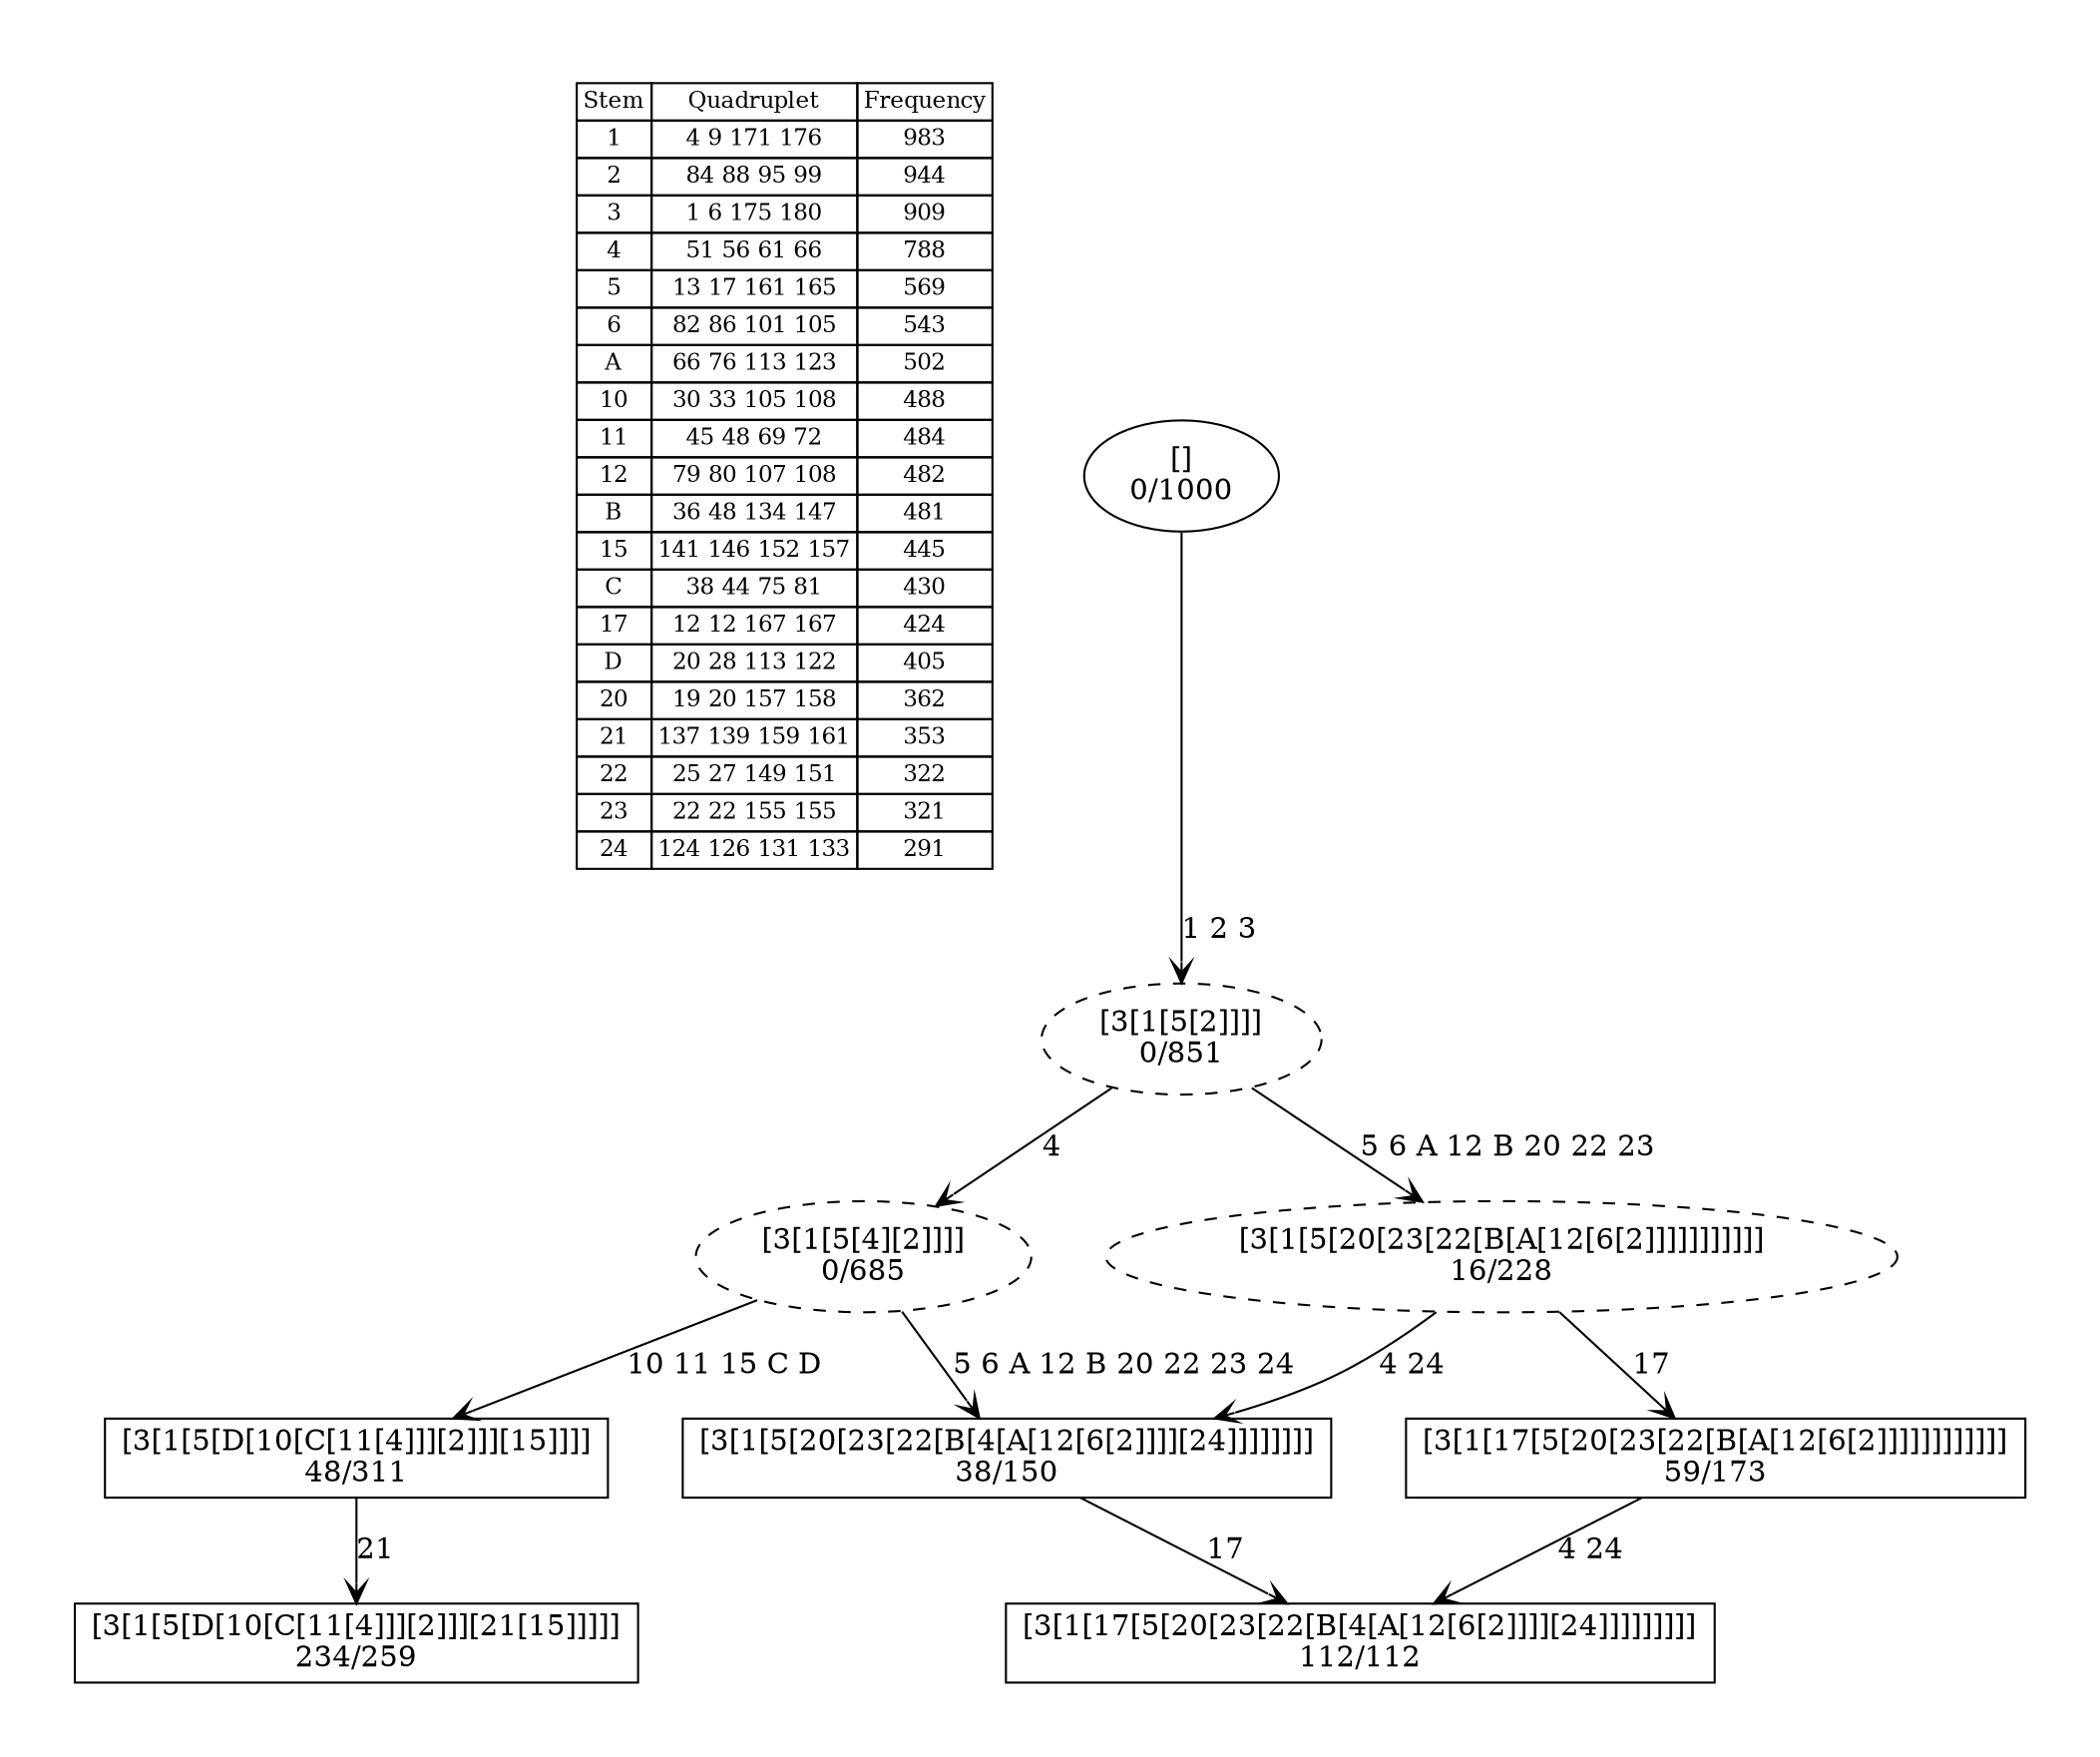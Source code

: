 digraph G {
	pad = 0.5;
	nodesep = 0.5;
"legend" [label = < <table border="0" cellborder="1" cellspacing="0"><tr><td>Stem</td><td>Quadruplet</td><td>Frequency</td></tr>
<tr><td>1</td><td>4 9 171 176</td><td>983</td></tr>
<tr><td>2</td><td>84 88 95 99</td><td>944</td></tr>
<tr><td>3</td><td>1 6 175 180</td><td>909</td></tr>
<tr><td>4</td><td>51 56 61 66</td><td>788</td></tr>
<tr><td>5</td><td>13 17 161 165</td><td>569</td></tr>
<tr><td>6</td><td>82 86 101 105</td><td>543</td></tr>
<tr><td>A</td><td>66 76 113 123</td><td>502</td></tr>
<tr><td>10</td><td>30 33 105 108</td><td>488</td></tr>
<tr><td>11</td><td>45 48 69 72</td><td>484</td></tr>
<tr><td>12</td><td>79 80 107 108</td><td>482</td></tr>
<tr><td>B</td><td>36 48 134 147</td><td>481</td></tr>
<tr><td>15</td><td>141 146 152 157</td><td>445</td></tr>
<tr><td>C</td><td>38 44 75 81</td><td>430</td></tr>
<tr><td>17</td><td>12 12 167 167</td><td>424</td></tr>
<tr><td>D</td><td>20 28 113 122</td><td>405</td></tr>
<tr><td>20</td><td>19 20 157 158</td><td>362</td></tr>
<tr><td>21</td><td>137 139 159 161</td><td>353</td></tr>
<tr><td>22</td><td>25 27 149 151</td><td>322</td></tr>
<tr><td>23</td><td>22 22 155 155</td><td>321</td></tr>
<tr><td>24</td><td>124 126 131 133</td><td>291</td></tr>
</table>>, shape = plaintext, fontsize=11];
"1 2 3 4 10 11 15 C D 21 " [shape = box];
"1 2 3 4 5 6 A 12 B 17 20 22 23 24 " [shape = box];
"1 2 3 5 6 A 12 B 17 20 22 23 " [shape = box];
"1 2 3 4 10 11 15 C D " [shape = box];
"1 2 3 4 5 6 A 12 B 20 22 23 24 " [shape = box];
"1 2 3 4 " [style = dashed];
"1 2 3 " [style = dashed];
"1 2 3 5 6 A 12 B 20 22 23 " [style = dashed];
"1 2 3 4 10 11 15 C D 21 " [label = "[3[1[5[D[10[C[11[4]]][2]]][21[15]]]]]\n234/259"];
"1 2 3 4 5 6 A 12 B 17 20 22 23 24 " [label = "[3[1[17[5[20[23[22[B[4[A[12[6[2]]]][24]]]]]]]]]\n112/112"];
"1 2 3 5 6 A 12 B 17 20 22 23 " [label = "[3[1[17[5[20[23[22[B[A[12[6[2]]]]]]]]]]]]\n59/173"];
"1 2 3 4 10 11 15 C D " [label = "[3[1[5[D[10[C[11[4]]][2]]][15]]]]\n48/311"];
"1 2 3 4 5 6 A 12 B 20 22 23 24 " [label = "[3[1[5[20[23[22[B[4[A[12[6[2]]]][24]]]]]]]]\n38/150"];
"1 2 3 4 " [label = "[3[1[5[4][2]]]]\n0/685"];
"1 2 3 " [label = "[3[1[5[2]]]]\n0/851"];
"1 2 3 5 6 A 12 B 20 22 23 " [label = "[3[1[5[20[23[22[B[A[12[6[2]]]]]]]]]]]\n16/228"];
"" [label = "[]\n0/1000"];
"1 2 3 5 6 A 12 B 17 20 22 23 " -> "1 2 3 4 5 6 A 12 B 17 20 22 23 24 " [label = "4 24 ", arrowhead = vee];
"1 2 3 4 10 11 15 C D " -> "1 2 3 4 10 11 15 C D 21 " [label = "21 ", arrowhead = vee];
"1 2 3 4 5 6 A 12 B 20 22 23 24 " -> "1 2 3 4 5 6 A 12 B 17 20 22 23 24 " [label = "17 ", arrowhead = vee];
"1 2 3 4 " -> "1 2 3 4 10 11 15 C D " [label = "10 11 15 C D ", arrowhead = vee];
"1 2 3 4 " -> "1 2 3 4 5 6 A 12 B 20 22 23 24 " [label = "5 6 A 12 B 20 22 23 24 ", arrowhead = vee];
"1 2 3 " -> "1 2 3 4 " [label = "4 ", arrowhead = vee];
"1 2 3 " -> "1 2 3 5 6 A 12 B 20 22 23 " [label = "5 6 A 12 B 20 22 23 ", arrowhead = vee];
"1 2 3 5 6 A 12 B 20 22 23 " -> "1 2 3 5 6 A 12 B 17 20 22 23 " [label = "17 ", arrowhead = vee];
"1 2 3 5 6 A 12 B 20 22 23 " -> "1 2 3 4 5 6 A 12 B 20 22 23 24 " [label = "4 24 ", arrowhead = vee];
"" -> "1 2 3 " [label = "1 2 3 ", arrowhead = vee];
}